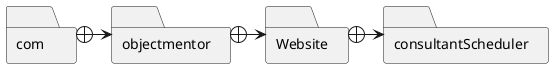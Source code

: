 @startuml
folder com
folder objectmentor
folder Website
folder consultantScheduler

com          +-> objectmentor
objectmentor +-> Website
Website      +-> consultantScheduler
@enduml